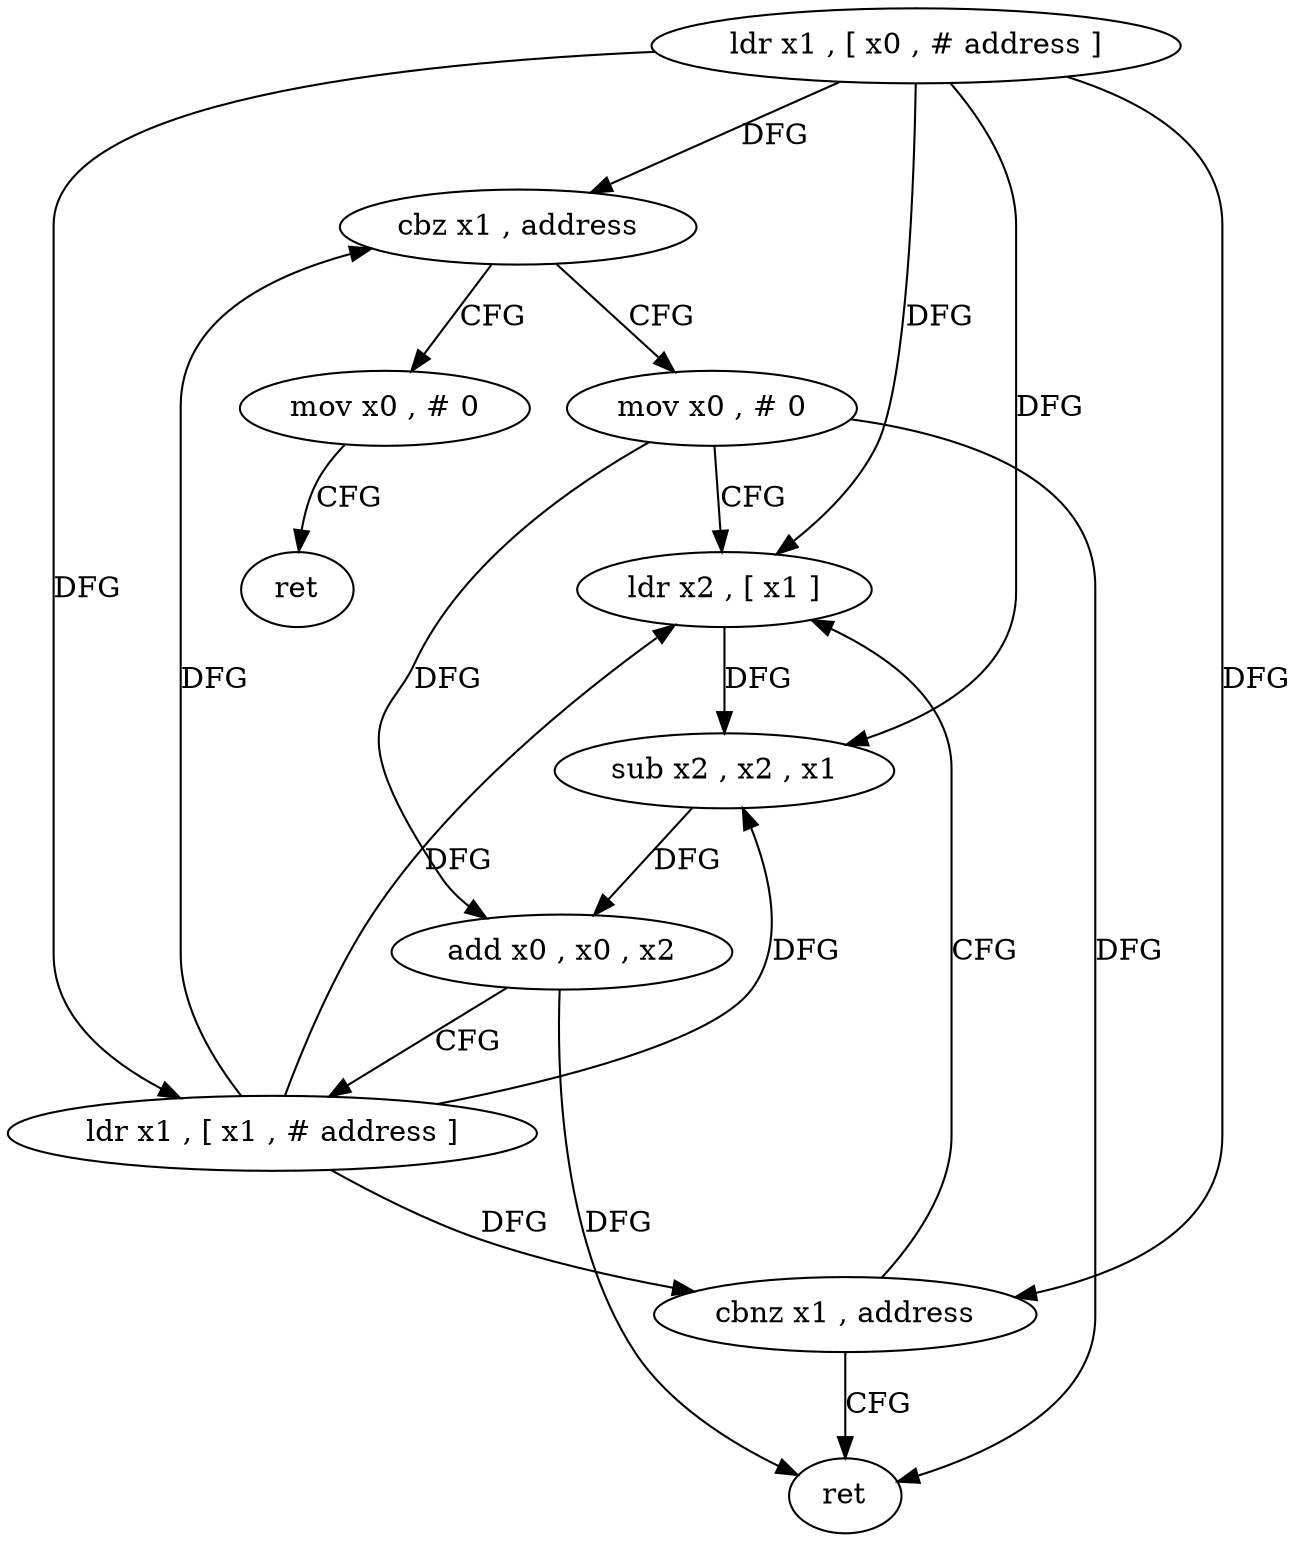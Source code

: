 digraph "func" {
"187416" [label = "ldr x1 , [ x0 , # address ]" ]
"187420" [label = "cbz x1 , address" ]
"187452" [label = "mov x0 , # 0" ]
"187424" [label = "mov x0 , # 0" ]
"187456" [label = "ret" ]
"187428" [label = "ldr x2 , [ x1 ]" ]
"187432" [label = "sub x2 , x2 , x1" ]
"187436" [label = "add x0 , x0 , x2" ]
"187440" [label = "ldr x1 , [ x1 , # address ]" ]
"187444" [label = "cbnz x1 , address" ]
"187448" [label = "ret" ]
"187416" -> "187420" [ label = "DFG" ]
"187416" -> "187428" [ label = "DFG" ]
"187416" -> "187432" [ label = "DFG" ]
"187416" -> "187440" [ label = "DFG" ]
"187416" -> "187444" [ label = "DFG" ]
"187420" -> "187452" [ label = "CFG" ]
"187420" -> "187424" [ label = "CFG" ]
"187452" -> "187456" [ label = "CFG" ]
"187424" -> "187428" [ label = "CFG" ]
"187424" -> "187436" [ label = "DFG" ]
"187424" -> "187448" [ label = "DFG" ]
"187428" -> "187432" [ label = "DFG" ]
"187432" -> "187436" [ label = "DFG" ]
"187436" -> "187440" [ label = "CFG" ]
"187436" -> "187448" [ label = "DFG" ]
"187440" -> "187444" [ label = "DFG" ]
"187440" -> "187420" [ label = "DFG" ]
"187440" -> "187428" [ label = "DFG" ]
"187440" -> "187432" [ label = "DFG" ]
"187444" -> "187428" [ label = "CFG" ]
"187444" -> "187448" [ label = "CFG" ]
}
